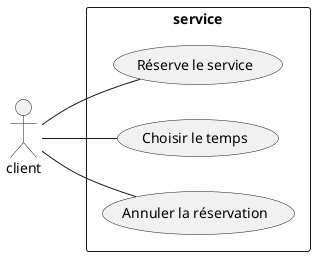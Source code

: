 @startuml
left to right direction
actor "client" as fc
rectangle service{
  usecase "Réserve le service" as UC1
  usecase "Choisir le temps" as UC2
  usecase "Annuler la réservation" as UC3
}
fc -- UC1
fc -- UC2
fc -- UC3
@enduml